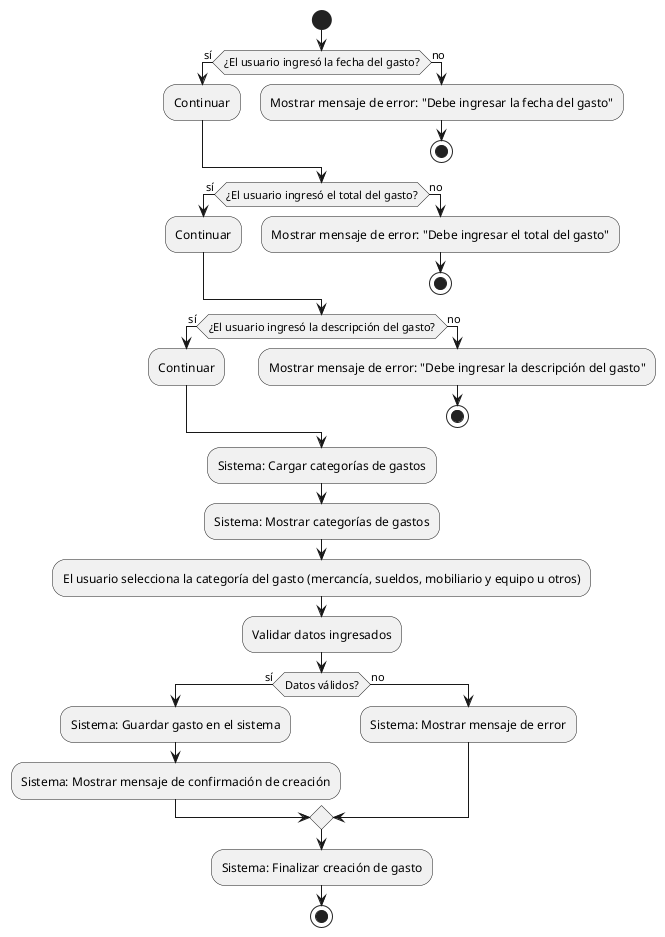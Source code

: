 @startuml crear gasto

start

if (¿El usuario ingresó la fecha del gasto?) then (sí)
  :Continuar;
else (no)
  :Mostrar mensaje de error: "Debe ingresar la fecha del gasto";
  stop
endif

if (¿El usuario ingresó el total del gasto?) then (sí)
  :Continuar;
else (no)
  :Mostrar mensaje de error: "Debe ingresar el total del gasto";
  stop
endif

if (¿El usuario ingresó la descripción del gasto?) then (sí)
  :Continuar;
else (no)
  :Mostrar mensaje de error: "Debe ingresar la descripción del gasto";
  stop
endif

:Sistema: Cargar categorías de gastos;
:Sistema: Mostrar categorías de gastos;
:El usuario selecciona la categoría del gasto (mercancía, sueldos, mobiliario y equipo u otros);
:Validar datos ingresados;
if (Datos válidos?) then (sí)
  :Sistema: Guardar gasto en el sistema;
  :Sistema: Mostrar mensaje de confirmación de creación;
else (no)
  :Sistema: Mostrar mensaje de error;
endif

:Sistema: Finalizar creación de gasto;
stop

@enduml
